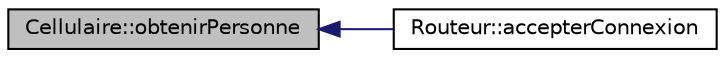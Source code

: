 digraph "Cellulaire::obtenirPersonne"
{
  bgcolor="transparent";
  edge [fontname="Helvetica",fontsize="10",labelfontname="Helvetica",labelfontsize="10"];
  node [fontname="Helvetica",fontsize="10",shape=record];
  rankdir="LR";
  Node1 [label="Cellulaire::obtenirPersonne",height=0.2,width=0.4,color="black", fillcolor="grey75", style="filled", fontcolor="black"];
  Node1 -> Node2 [dir="back",color="midnightblue",fontsize="10",style="solid",fontname="Helvetica"];
  Node2 [label="Routeur::accepterConnexion",height=0.2,width=0.4,color="black",URL="$class_routeur.html#addf41d472089e5ff764415ccf1d00878",tooltip="Accepte une connexion pour un cellulaire Renvoie un message d&#39;erreur et ne fait rien si le cellulaire..."];
}
